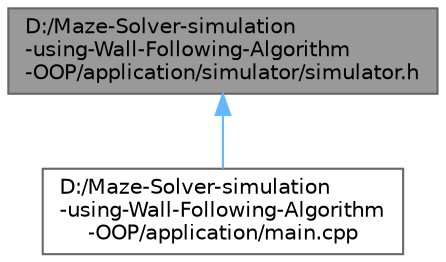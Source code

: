 digraph "D:/Maze-Solver-simulation-using-Wall-Following-Algorithm-OOP/application/simulator/simulator.h"
{
 // LATEX_PDF_SIZE
  bgcolor="transparent";
  edge [fontname=Helvetica,fontsize=10,labelfontname=Helvetica,labelfontsize=10];
  node [fontname=Helvetica,fontsize=10,shape=box,height=0.2,width=0.4];
  Node1 [id="Node000001",label="D:/Maze-Solver-simulation\l-using-Wall-Following-Algorithm\l-OOP/application/simulator/simulator.h",height=0.2,width=0.4,color="gray40", fillcolor="grey60", style="filled", fontcolor="black",tooltip="Functions to control the robot and get information on the maze."];
  Node1 -> Node2 [id="edge2_Node000001_Node000002",dir="back",color="steelblue1",style="solid",tooltip=" "];
  Node2 [id="Node000002",label="D:/Maze-Solver-simulation\l-using-Wall-Following-Algorithm\l-OOP/application/main.cpp",height=0.2,width=0.4,color="grey40", fillcolor="white", style="filled",URL="$main_8cpp.html",tooltip="This is the main class which is built in the Simulator and used to call all other classes."];
}

